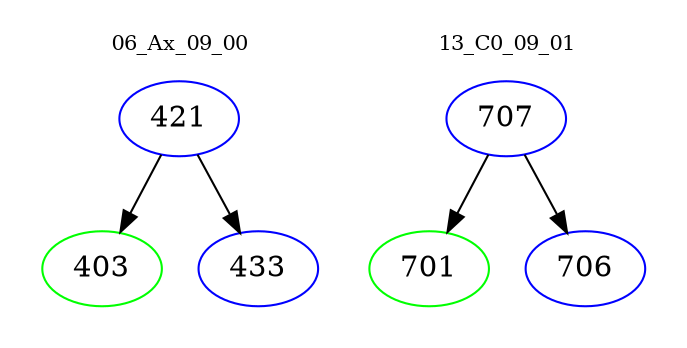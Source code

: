 digraph{
subgraph cluster_0 {
color = white
label = "06_Ax_09_00";
fontsize=10;
T0_421 [label="421", color="blue"]
T0_421 -> T0_403 [color="black"]
T0_403 [label="403", color="green"]
T0_421 -> T0_433 [color="black"]
T0_433 [label="433", color="blue"]
}
subgraph cluster_1 {
color = white
label = "13_C0_09_01";
fontsize=10;
T1_707 [label="707", color="blue"]
T1_707 -> T1_701 [color="black"]
T1_701 [label="701", color="green"]
T1_707 -> T1_706 [color="black"]
T1_706 [label="706", color="blue"]
}
}
